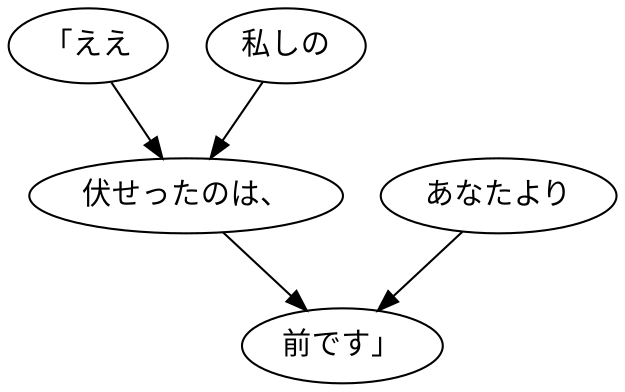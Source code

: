 digraph graph2873 {
	node0 [label="「ええ"];
	node1 [label="私しの"];
	node2 [label="伏せったのは、"];
	node3 [label="あなたより"];
	node4 [label="前です」"];
	node0 -> node2;
	node1 -> node2;
	node2 -> node4;
	node3 -> node4;
}
